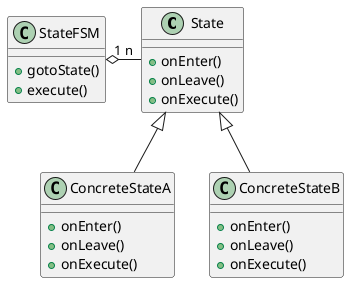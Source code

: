 @startuml

class State {
    +onEnter()
    +onLeave()
    +onExecute()
}

class ConcreteStateA {
    +onEnter()
    +onLeave()
    +onExecute()
}

class ConcreteStateB {
    +onEnter()
    +onLeave()
    +onExecute()
}

State <|-- ConcreteStateA
State <|-- ConcreteStateB

class StateFSM {
    +gotoState()
    +execute()
}

StateFSM "1" o- "n" State

@enduml